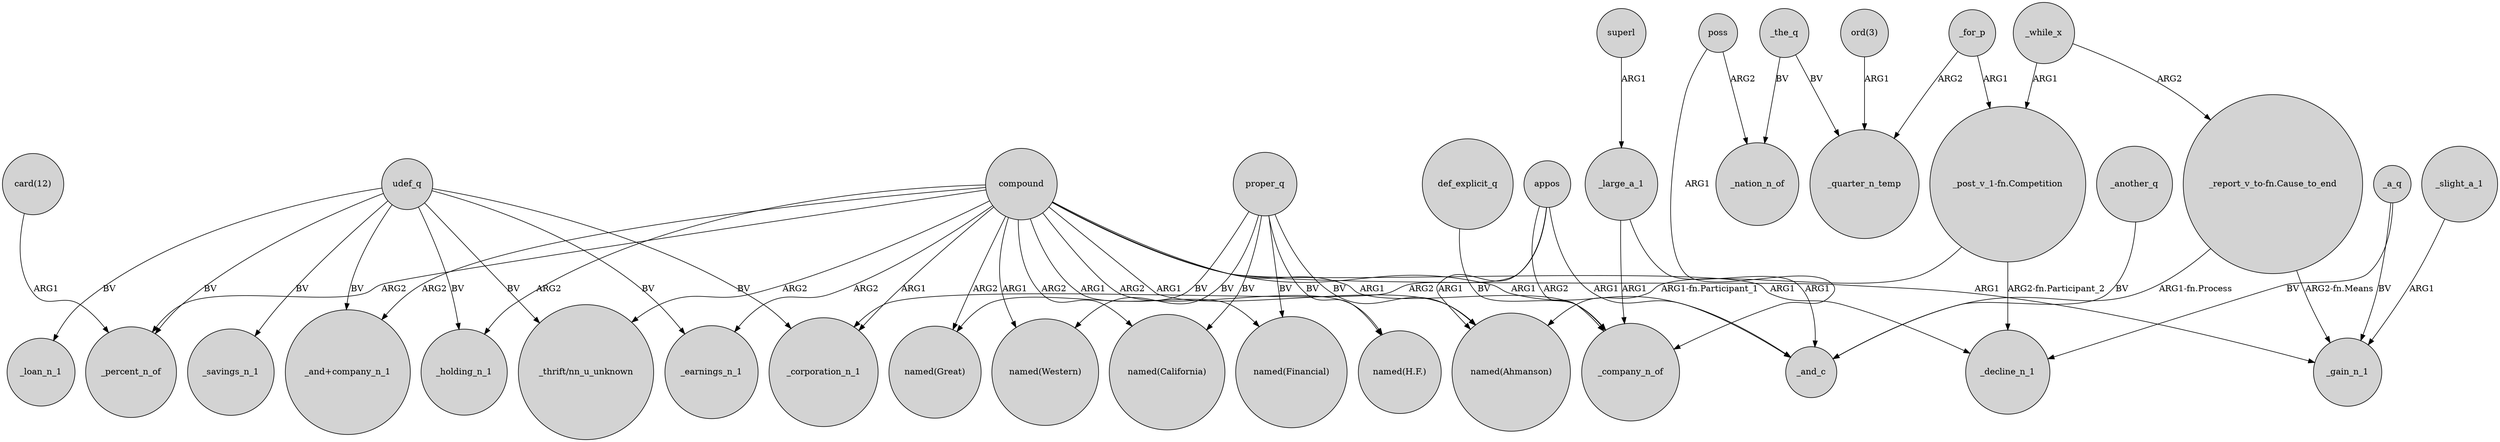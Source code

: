 digraph {
	node [shape=circle style=filled]
	udef_q -> _savings_n_1 [label=BV]
	compound -> _and_c [label=ARG1]
	compound -> "named(Great)" [label=ARG2]
	"ord(3)" -> _quarter_n_temp [label=ARG1]
	proper_q -> "named(Western)" [label=BV]
	compound -> "_and+company_n_1" [label=ARG2]
	_while_x -> "_post_v_1-fn.Competition" [label=ARG1]
	udef_q -> _holding_n_1 [label=BV]
	proper_q -> "named(Ahmanson)" [label=BV]
	"_report_v_to-fn.Cause_to_end" -> _and_c [label="ARG1-fn.Process"]
	_the_q -> _nation_n_of [label=BV]
	compound -> "named(California)" [label=ARG2]
	_the_q -> _quarter_n_temp [label=BV]
	udef_q -> _loan_n_1 [label=BV]
	compound -> _company_n_of [label=ARG1]
	proper_q -> "named(H.F.)" [label=BV]
	compound -> "named(H.F.)" [label=ARG2]
	appos -> _and_c [label=ARG1]
	appos -> "named(Ahmanson)" [label=ARG1]
	"_report_v_to-fn.Cause_to_end" -> _gain_n_1 [label="ARG2-fn.Means"]
	_a_q -> _decline_n_1 [label=BV]
	_slight_a_1 -> _gain_n_1 [label=ARG1]
	compound -> _decline_n_1 [label=ARG1]
	_large_a_1 -> _company_n_of [label=ARG1]
	compound -> _earnings_n_1 [label=ARG2]
	compound -> "named(Western)" [label=ARG1]
	_while_x -> "_report_v_to-fn.Cause_to_end" [label=ARG2]
	_another_q -> _and_c [label=BV]
	_large_a_1 -> _and_c [label=ARG1]
	_for_p -> _quarter_n_temp [label=ARG2]
	udef_q -> _earnings_n_1 [label=BV]
	_for_p -> "_post_v_1-fn.Competition" [label=ARG1]
	proper_q -> "named(Great)" [label=BV]
	udef_q -> _percent_n_of [label=BV]
	compound -> _holding_n_1 [label=ARG2]
	compound -> _percent_n_of [label=ARG2]
	poss -> _nation_n_of [label=ARG2]
	"card(12)" -> _percent_n_of [label=ARG1]
	"_post_v_1-fn.Competition" -> "named(Ahmanson)" [label="ARG1-fn.Participant_1"]
	_a_q -> _gain_n_1 [label=BV]
	compound -> "_thrift/nn_u_unknown" [label=ARG2]
	proper_q -> "named(Financial)" [label=BV]
	udef_q -> _corporation_n_1 [label=BV]
	appos -> _company_n_of [label=ARG2]
	compound -> "named(Financial)" [label=ARG1]
	compound -> _gain_n_1 [label=ARG1]
	poss -> _company_n_of [label=ARG1]
	proper_q -> "named(California)" [label=BV]
	udef_q -> "_and+company_n_1" [label=BV]
	appos -> _corporation_n_1 [label=ARG2]
	def_explicit_q -> _company_n_of [label=BV]
	"_post_v_1-fn.Competition" -> _decline_n_1 [label="ARG2-fn.Participant_2"]
	compound -> _corporation_n_1 [label=ARG1]
	compound -> "named(Ahmanson)" [label=ARG1]
	superl -> _large_a_1 [label=ARG1]
	udef_q -> "_thrift/nn_u_unknown" [label=BV]
}
